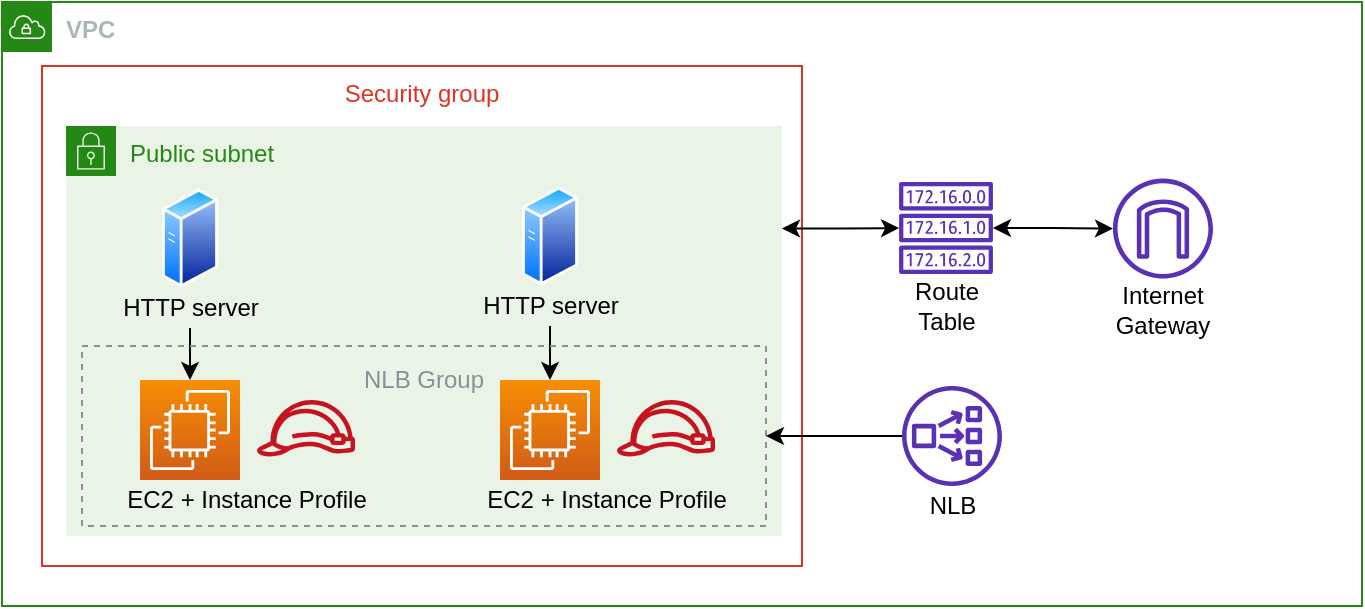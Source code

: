 <mxfile version="14.1.8" type="device"><diagram id="VrJSyCtyyk0UYBWMlAai" name="Page-1"><mxGraphModel dx="1086" dy="806" grid="1" gridSize="10" guides="1" tooltips="1" connect="1" arrows="1" fold="1" page="1" pageScale="1" pageWidth="850" pageHeight="1100" background="none" math="0" shadow="0"><root><mxCell id="0"/><mxCell id="1" parent="0"/><mxCell id="lls4c6PotRuVWO8DvVIY-1" value="VPC" style="points=[[0,0],[0.25,0],[0.5,0],[0.75,0],[1,0],[1,0.25],[1,0.5],[1,0.75],[1,1],[0.75,1],[0.5,1],[0.25,1],[0,1],[0,0.75],[0,0.5],[0,0.25]];outlineConnect=0;gradientColor=none;html=1;whiteSpace=wrap;fontSize=12;fontStyle=1;shape=mxgraph.aws4.group;grIcon=mxgraph.aws4.group_vpc;strokeColor=#248814;fillColor=none;verticalAlign=top;align=left;spacingLeft=30;fontColor=#AAB7B8;dashed=0;" parent="1" vertex="1"><mxGeometry x="100" y="498" width="680" height="302" as="geometry"/></mxCell><mxCell id="dWnzzBNCo0jr79b0VRSa-11" value="Security group" style="fillColor=none;strokeColor=#DD3522;verticalAlign=top;fontStyle=0;fontColor=#DD3522;" parent="1" vertex="1"><mxGeometry x="120" y="530" width="380" height="250" as="geometry"/></mxCell><mxCell id="rycp0KZZbbtrcQlygzCF-7" style="edgeStyle=orthogonalEdgeStyle;rounded=0;orthogonalLoop=1;jettySize=auto;html=1;startArrow=classic;startFill=1;" parent="1" source="rycp0KZZbbtrcQlygzCF-5" target="rycp0KZZbbtrcQlygzCF-2" edge="1"><mxGeometry relative="1" as="geometry"/></mxCell><mxCell id="dWnzzBNCo0jr79b0VRSa-19" style="edgeStyle=orthogonalEdgeStyle;rounded=0;orthogonalLoop=1;jettySize=auto;html=1;exitX=0.5;exitY=1;exitDx=0;exitDy=0;" parent="1" source="dWnzzBNCo0jr79b0VRSa-11" target="dWnzzBNCo0jr79b0VRSa-11" edge="1"><mxGeometry x="261" y="517" as="geometry"/></mxCell><mxCell id="2f1u1LwHm5174pOAOmkc-3" value="" style="group" parent="1" vertex="1" connectable="0"><mxGeometry x="547" y="588" width="50" height="77" as="geometry"/></mxCell><mxCell id="rycp0KZZbbtrcQlygzCF-5" value="" style="outlineConnect=0;fontColor=#232F3E;gradientColor=none;fillColor=#5A30B5;strokeColor=none;dashed=0;verticalLabelPosition=bottom;verticalAlign=top;align=center;html=1;fontSize=12;fontStyle=0;aspect=fixed;pointerEvents=1;shape=mxgraph.aws4.route_table;" parent="2f1u1LwHm5174pOAOmkc-3" vertex="1"><mxGeometry x="1.4" width="47.21" height="46" as="geometry"/></mxCell><mxCell id="rycp0KZZbbtrcQlygzCF-6" value="Route&lt;br&gt;Table" style="text;html=1;resizable=0;autosize=1;align=center;verticalAlign=middle;points=[];fillColor=none;strokeColor=none;rounded=0;" parent="2f1u1LwHm5174pOAOmkc-3" vertex="1"><mxGeometry y="47" width="50" height="30" as="geometry"/></mxCell><mxCell id="2f1u1LwHm5174pOAOmkc-4" value="" style="group" parent="1" vertex="1" connectable="0"><mxGeometry x="650" y="586.29" width="60" height="80.421" as="geometry"/></mxCell><mxCell id="rycp0KZZbbtrcQlygzCF-2" value="" style="outlineConnect=0;fontColor=#232F3E;fillColor=#5A30B5;strokeColor=none;dashed=0;verticalLabelPosition=bottom;verticalAlign=top;align=center;html=1;fontSize=12;fontStyle=0;aspect=fixed;pointerEvents=1;shape=mxgraph.aws4.internet_gateway;sketch=0;" parent="2f1u1LwHm5174pOAOmkc-4" vertex="1"><mxGeometry x="5.486" width="50" height="50" as="geometry"/></mxCell><mxCell id="rycp0KZZbbtrcQlygzCF-3" value="Internet&lt;br&gt;Gateway" style="text;html=1;resizable=0;autosize=1;align=center;verticalAlign=middle;points=[];fillColor=none;strokeColor=none;rounded=0;" parent="2f1u1LwHm5174pOAOmkc-4" vertex="1"><mxGeometry y="50.421" width="60" height="30" as="geometry"/></mxCell><mxCell id="2f1u1LwHm5174pOAOmkc-11" value="" style="group" parent="1" vertex="1" connectable="0"><mxGeometry x="550" y="690" width="50" height="70" as="geometry"/></mxCell><mxCell id="2f1u1LwHm5174pOAOmkc-1" value="" style="outlineConnect=0;fontColor=#232F3E;gradientColor=none;fillColor=#5A30B5;strokeColor=none;dashed=0;verticalLabelPosition=bottom;verticalAlign=top;align=center;html=1;fontSize=12;fontStyle=0;aspect=fixed;pointerEvents=1;shape=mxgraph.aws4.network_load_balancer;" parent="2f1u1LwHm5174pOAOmkc-11" vertex="1"><mxGeometry width="50" height="50" as="geometry"/></mxCell><mxCell id="2f1u1LwHm5174pOAOmkc-10" value="NLB" style="text;html=1;resizable=0;autosize=1;align=center;verticalAlign=middle;points=[];fillColor=none;strokeColor=none;rounded=0;" parent="2f1u1LwHm5174pOAOmkc-11" vertex="1"><mxGeometry x="5" y="50" width="40" height="20" as="geometry"/></mxCell><mxCell id="iHoSCEamsz7gqoQzhkjO-7" style="edgeStyle=orthogonalEdgeStyle;rounded=0;orthogonalLoop=1;jettySize=auto;html=1;exitX=1;exitY=0.25;exitDx=0;exitDy=0;startArrow=classic;startFill=1;" edge="1" parent="1" source="lls4c6PotRuVWO8DvVIY-3" target="rycp0KZZbbtrcQlygzCF-5"><mxGeometry relative="1" as="geometry"/></mxCell><mxCell id="lls4c6PotRuVWO8DvVIY-3" value="Public subnet" style="points=[[0,0],[0.25,0],[0.5,0],[0.75,0],[1,0],[1,0.25],[1,0.5],[1,0.75],[1,1],[0.75,1],[0.5,1],[0.25,1],[0,1],[0,0.75],[0,0.5],[0,0.25]];outlineConnect=0;gradientColor=none;html=1;whiteSpace=wrap;fontSize=12;fontStyle=0;shape=mxgraph.aws4.group;grIcon=mxgraph.aws4.group_security_group;grStroke=0;strokeColor=#248814;fillColor=#E9F3E6;verticalAlign=top;align=left;spacingLeft=30;fontColor=#248814;dashed=0;" parent="1" vertex="1"><mxGeometry x="132" y="560" width="358" height="205" as="geometry"/></mxCell><mxCell id="MnfcVDthMh-Lt4fD2QVZ-10" value="" style="group" parent="1" vertex="1" connectable="0"><mxGeometry x="152.0" y="591" width="140" height="166" as="geometry"/></mxCell><mxCell id="knE5Spy5o__gSJGZ7oY4-6" value="" style="group" parent="MnfcVDthMh-Lt4fD2QVZ-10" vertex="1" connectable="0"><mxGeometry y="96" width="140" height="70" as="geometry"/></mxCell><mxCell id="knE5Spy5o__gSJGZ7oY4-1" value="" style="outlineConnect=0;fontColor=#232F3E;gradientColor=none;fillColor=#C7131F;strokeColor=none;dashed=0;verticalLabelPosition=bottom;verticalAlign=top;align=center;html=1;fontSize=12;fontStyle=0;aspect=fixed;pointerEvents=1;shape=mxgraph.aws4.role;" parent="knE5Spy5o__gSJGZ7oY4-6" vertex="1"><mxGeometry x="75.0" y="10.0" width="50" height="28.21" as="geometry"/></mxCell><mxCell id="knE5Spy5o__gSJGZ7oY4-3" value="" style="outlineConnect=0;fontColor=#232F3E;gradientColor=#F78E04;gradientDirection=north;fillColor=#D05C17;strokeColor=#ffffff;dashed=0;verticalLabelPosition=bottom;verticalAlign=top;align=center;html=1;fontSize=12;fontStyle=0;aspect=fixed;shape=mxgraph.aws4.resourceIcon;resIcon=mxgraph.aws4.ec2;" parent="knE5Spy5o__gSJGZ7oY4-6" vertex="1"><mxGeometry x="17.0" width="50" height="50" as="geometry"/></mxCell><mxCell id="knE5Spy5o__gSJGZ7oY4-4" value="&lt;div&gt;&lt;span&gt;EC2 + Instance Profile&lt;/span&gt;&lt;/div&gt;" style="text;html=1;resizable=0;autosize=1;align=center;verticalAlign=middle;points=[];fillColor=none;strokeColor=none;rounded=0;" parent="knE5Spy5o__gSJGZ7oY4-6" vertex="1"><mxGeometry y="50" width="140" height="20" as="geometry"/></mxCell><mxCell id="MnfcVDthMh-Lt4fD2QVZ-3" value="" style="group" parent="MnfcVDthMh-Lt4fD2QVZ-10" vertex="1" connectable="0"><mxGeometry x="2.0" width="80" height="70" as="geometry"/></mxCell><mxCell id="MnfcVDthMh-Lt4fD2QVZ-1" value="" style="aspect=fixed;perimeter=ellipsePerimeter;html=1;align=center;shadow=0;dashed=0;spacingTop=3;image;image=img/lib/active_directory/generic_server.svg;" parent="MnfcVDthMh-Lt4fD2QVZ-3" vertex="1"><mxGeometry x="26" width="28.0" height="50" as="geometry"/></mxCell><mxCell id="MnfcVDthMh-Lt4fD2QVZ-2" value="HTTP server" style="text;html=1;resizable=0;autosize=1;align=center;verticalAlign=middle;points=[];fillColor=none;strokeColor=none;rounded=0;" parent="MnfcVDthMh-Lt4fD2QVZ-3" vertex="1"><mxGeometry y="50" width="80" height="20" as="geometry"/></mxCell><mxCell id="MnfcVDthMh-Lt4fD2QVZ-8" style="edgeStyle=orthogonalEdgeStyle;rounded=0;orthogonalLoop=1;jettySize=auto;html=1;" parent="MnfcVDthMh-Lt4fD2QVZ-10" source="MnfcVDthMh-Lt4fD2QVZ-2" target="knE5Spy5o__gSJGZ7oY4-3" edge="1"><mxGeometry relative="1" as="geometry"/></mxCell><mxCell id="MnfcVDthMh-Lt4fD2QVZ-11" value="" style="group" parent="1" vertex="1" connectable="0"><mxGeometry x="332.0" y="590" width="140" height="167" as="geometry"/></mxCell><mxCell id="knE5Spy5o__gSJGZ7oY4-7" value="" style="group" parent="MnfcVDthMh-Lt4fD2QVZ-11" vertex="1" connectable="0"><mxGeometry y="97" width="140" height="70" as="geometry"/></mxCell><mxCell id="knE5Spy5o__gSJGZ7oY4-8" value="" style="outlineConnect=0;fontColor=#232F3E;gradientColor=none;fillColor=#C7131F;strokeColor=none;dashed=0;verticalLabelPosition=bottom;verticalAlign=top;align=center;html=1;fontSize=12;fontStyle=0;aspect=fixed;pointerEvents=1;shape=mxgraph.aws4.role;" parent="knE5Spy5o__gSJGZ7oY4-7" vertex="1"><mxGeometry x="75.0" y="10.0" width="50" height="28.21" as="geometry"/></mxCell><mxCell id="knE5Spy5o__gSJGZ7oY4-9" value="" style="outlineConnect=0;fontColor=#232F3E;gradientColor=#F78E04;gradientDirection=north;fillColor=#D05C17;strokeColor=#ffffff;dashed=0;verticalLabelPosition=bottom;verticalAlign=top;align=center;html=1;fontSize=12;fontStyle=0;aspect=fixed;shape=mxgraph.aws4.resourceIcon;resIcon=mxgraph.aws4.ec2;" parent="knE5Spy5o__gSJGZ7oY4-7" vertex="1"><mxGeometry x="17.0" width="50" height="50" as="geometry"/></mxCell><mxCell id="knE5Spy5o__gSJGZ7oY4-10" value="&lt;div&gt;&lt;span&gt;EC2 + Instance Profile&lt;/span&gt;&lt;/div&gt;" style="text;html=1;resizable=0;autosize=1;align=center;verticalAlign=middle;points=[];fillColor=none;strokeColor=none;rounded=0;" parent="knE5Spy5o__gSJGZ7oY4-7" vertex="1"><mxGeometry y="50" width="140" height="20" as="geometry"/></mxCell><mxCell id="MnfcVDthMh-Lt4fD2QVZ-4" value="" style="group" parent="MnfcVDthMh-Lt4fD2QVZ-11" vertex="1" connectable="0"><mxGeometry x="2.0" width="80" height="70" as="geometry"/></mxCell><mxCell id="MnfcVDthMh-Lt4fD2QVZ-5" value="" style="aspect=fixed;perimeter=ellipsePerimeter;html=1;align=center;shadow=0;dashed=0;spacingTop=3;image;image=img/lib/active_directory/generic_server.svg;" parent="MnfcVDthMh-Lt4fD2QVZ-4" vertex="1"><mxGeometry x="26" width="28.0" height="50" as="geometry"/></mxCell><mxCell id="MnfcVDthMh-Lt4fD2QVZ-6" value="HTTP server" style="text;html=1;resizable=0;autosize=1;align=center;verticalAlign=middle;points=[];fillColor=none;strokeColor=none;rounded=0;" parent="MnfcVDthMh-Lt4fD2QVZ-4" vertex="1"><mxGeometry y="50" width="80" height="20" as="geometry"/></mxCell><mxCell id="MnfcVDthMh-Lt4fD2QVZ-9" style="edgeStyle=orthogonalEdgeStyle;rounded=0;orthogonalLoop=1;jettySize=auto;html=1;" parent="MnfcVDthMh-Lt4fD2QVZ-11" source="MnfcVDthMh-Lt4fD2QVZ-6" target="knE5Spy5o__gSJGZ7oY4-9" edge="1"><mxGeometry relative="1" as="geometry"/></mxCell><mxCell id="iHoSCEamsz7gqoQzhkjO-4" value="NLB Group" style="outlineConnect=0;gradientColor=none;html=1;whiteSpace=wrap;fontSize=12;fontStyle=0;strokeColor=#879196;fillColor=none;verticalAlign=top;align=center;fontColor=#879196;dashed=1;spacingTop=3;" vertex="1" parent="1"><mxGeometry x="140" y="670" width="342" height="90" as="geometry"/></mxCell><mxCell id="iHoSCEamsz7gqoQzhkjO-5" style="edgeStyle=orthogonalEdgeStyle;rounded=0;orthogonalLoop=1;jettySize=auto;html=1;entryX=1;entryY=0.5;entryDx=0;entryDy=0;" edge="1" parent="1" source="2f1u1LwHm5174pOAOmkc-1" target="iHoSCEamsz7gqoQzhkjO-4"><mxGeometry relative="1" as="geometry"/></mxCell></root></mxGraphModel></diagram></mxfile>